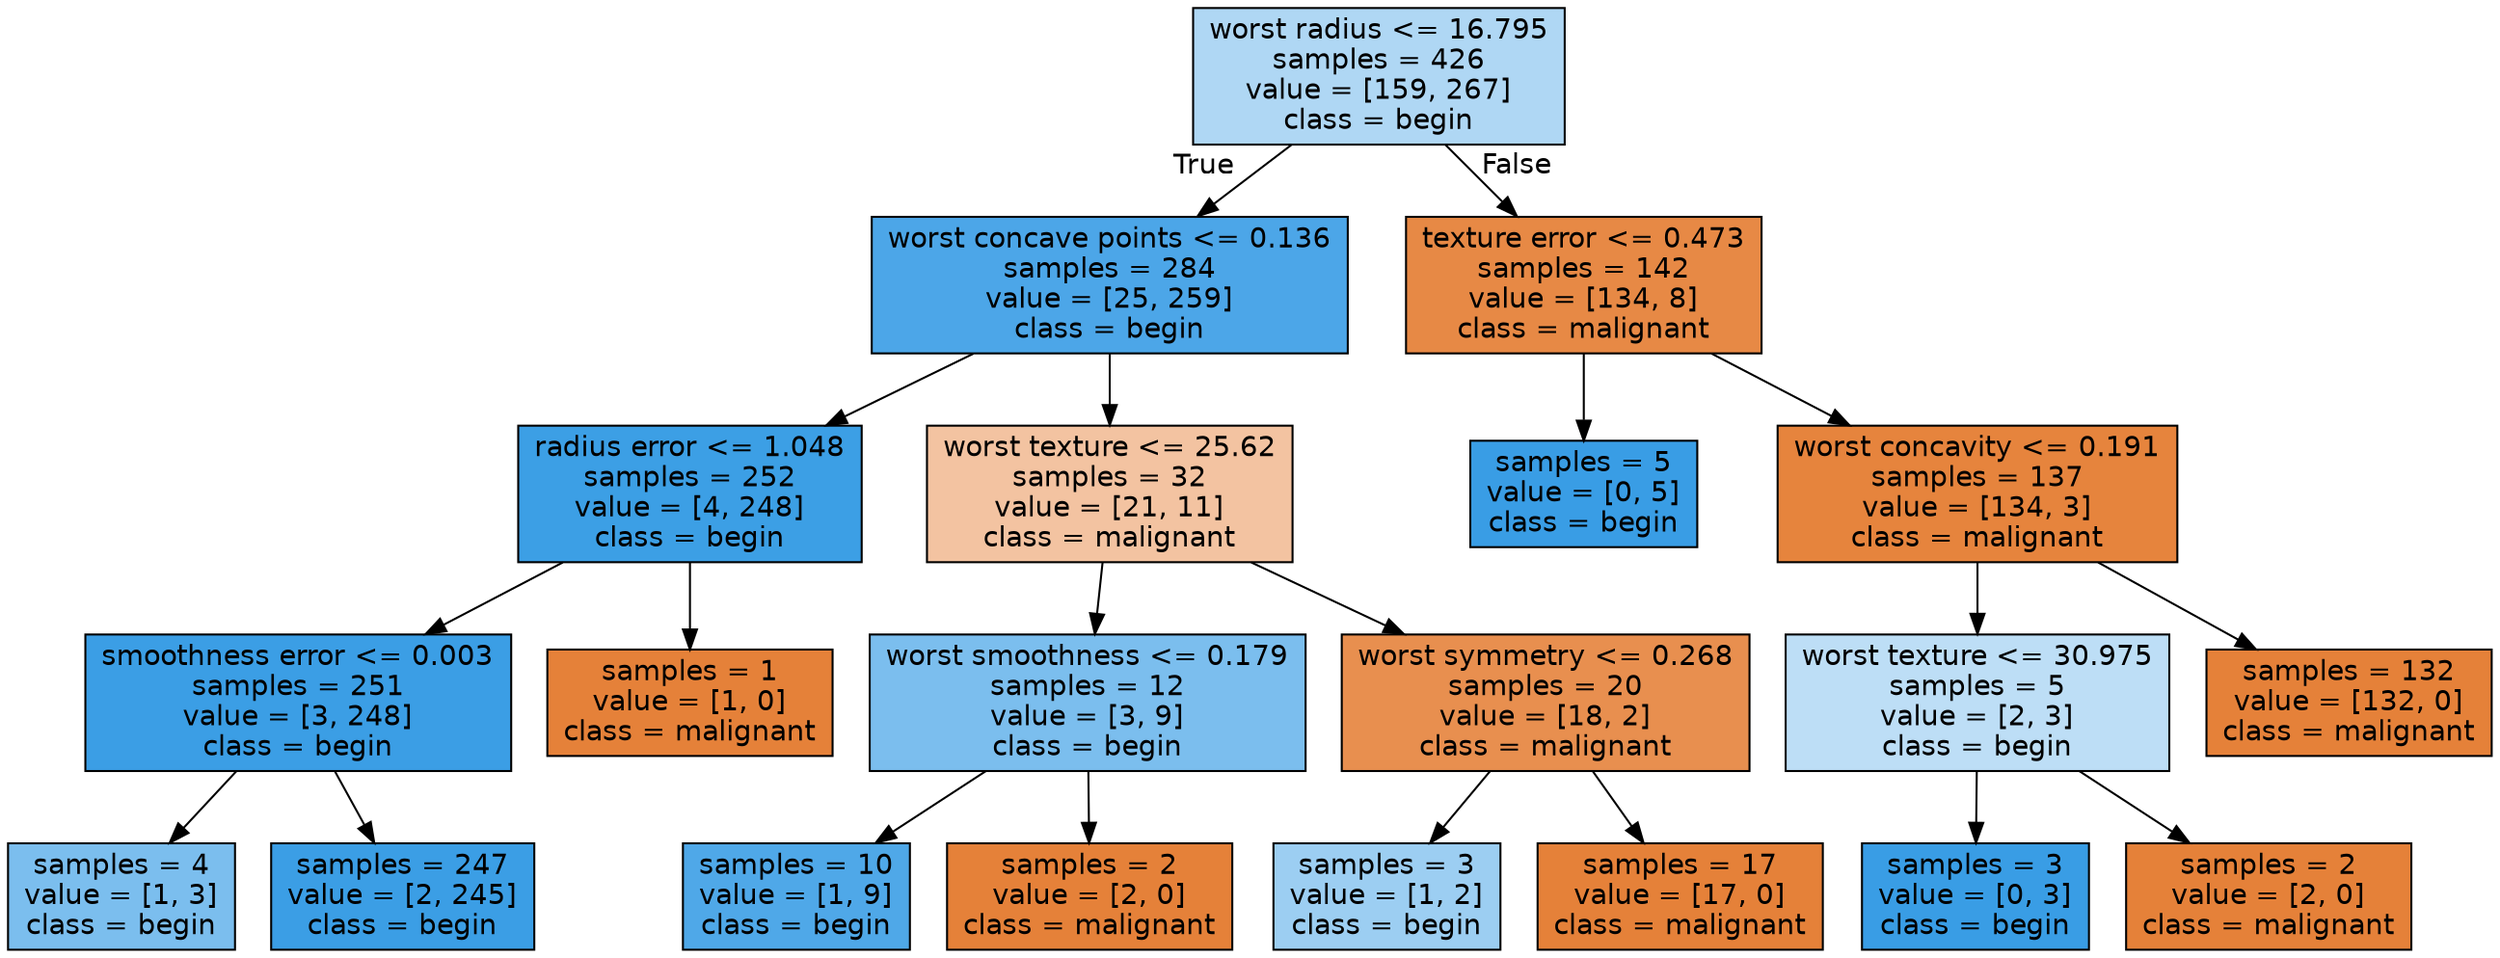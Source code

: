 digraph Tree {
node [shape=box, style="filled", color="black", fontname="helvetica"] ;
edge [fontname="helvetica"] ;
0 [label="worst radius <= 16.795\nsamples = 426\nvalue = [159, 267]\nclass = begin", fillcolor="#afd7f4"] ;
1 [label="worst concave points <= 0.136\nsamples = 284\nvalue = [25, 259]\nclass = begin", fillcolor="#4ca6e8"] ;
0 -> 1 [labeldistance=2.5, labelangle=45, headlabel="True"] ;
2 [label="radius error <= 1.048\nsamples = 252\nvalue = [4, 248]\nclass = begin", fillcolor="#3c9fe5"] ;
1 -> 2 ;
3 [label="smoothness error <= 0.003\nsamples = 251\nvalue = [3, 248]\nclass = begin", fillcolor="#3b9ee5"] ;
2 -> 3 ;
4 [label="samples = 4\nvalue = [1, 3]\nclass = begin", fillcolor="#7bbeee"] ;
3 -> 4 ;
5 [label="samples = 247\nvalue = [2, 245]\nclass = begin", fillcolor="#3b9ee5"] ;
3 -> 5 ;
6 [label="samples = 1\nvalue = [1, 0]\nclass = malignant", fillcolor="#e58139"] ;
2 -> 6 ;
7 [label="worst texture <= 25.62\nsamples = 32\nvalue = [21, 11]\nclass = malignant", fillcolor="#f3c3a1"] ;
1 -> 7 ;
8 [label="worst smoothness <= 0.179\nsamples = 12\nvalue = [3, 9]\nclass = begin", fillcolor="#7bbeee"] ;
7 -> 8 ;
9 [label="samples = 10\nvalue = [1, 9]\nclass = begin", fillcolor="#4fa8e8"] ;
8 -> 9 ;
10 [label="samples = 2\nvalue = [2, 0]\nclass = malignant", fillcolor="#e58139"] ;
8 -> 10 ;
11 [label="worst symmetry <= 0.268\nsamples = 20\nvalue = [18, 2]\nclass = malignant", fillcolor="#e88f4f"] ;
7 -> 11 ;
12 [label="samples = 3\nvalue = [1, 2]\nclass = begin", fillcolor="#9ccef2"] ;
11 -> 12 ;
13 [label="samples = 17\nvalue = [17, 0]\nclass = malignant", fillcolor="#e58139"] ;
11 -> 13 ;
14 [label="texture error <= 0.473\nsamples = 142\nvalue = [134, 8]\nclass = malignant", fillcolor="#e78945"] ;
0 -> 14 [labeldistance=2.5, labelangle=-45, headlabel="False"] ;
15 [label="samples = 5\nvalue = [0, 5]\nclass = begin", fillcolor="#399de5"] ;
14 -> 15 ;
16 [label="worst concavity <= 0.191\nsamples = 137\nvalue = [134, 3]\nclass = malignant", fillcolor="#e6843d"] ;
14 -> 16 ;
17 [label="worst texture <= 30.975\nsamples = 5\nvalue = [2, 3]\nclass = begin", fillcolor="#bddef6"] ;
16 -> 17 ;
18 [label="samples = 3\nvalue = [0, 3]\nclass = begin", fillcolor="#399de5"] ;
17 -> 18 ;
19 [label="samples = 2\nvalue = [2, 0]\nclass = malignant", fillcolor="#e58139"] ;
17 -> 19 ;
20 [label="samples = 132\nvalue = [132, 0]\nclass = malignant", fillcolor="#e58139"] ;
16 -> 20 ;
}
